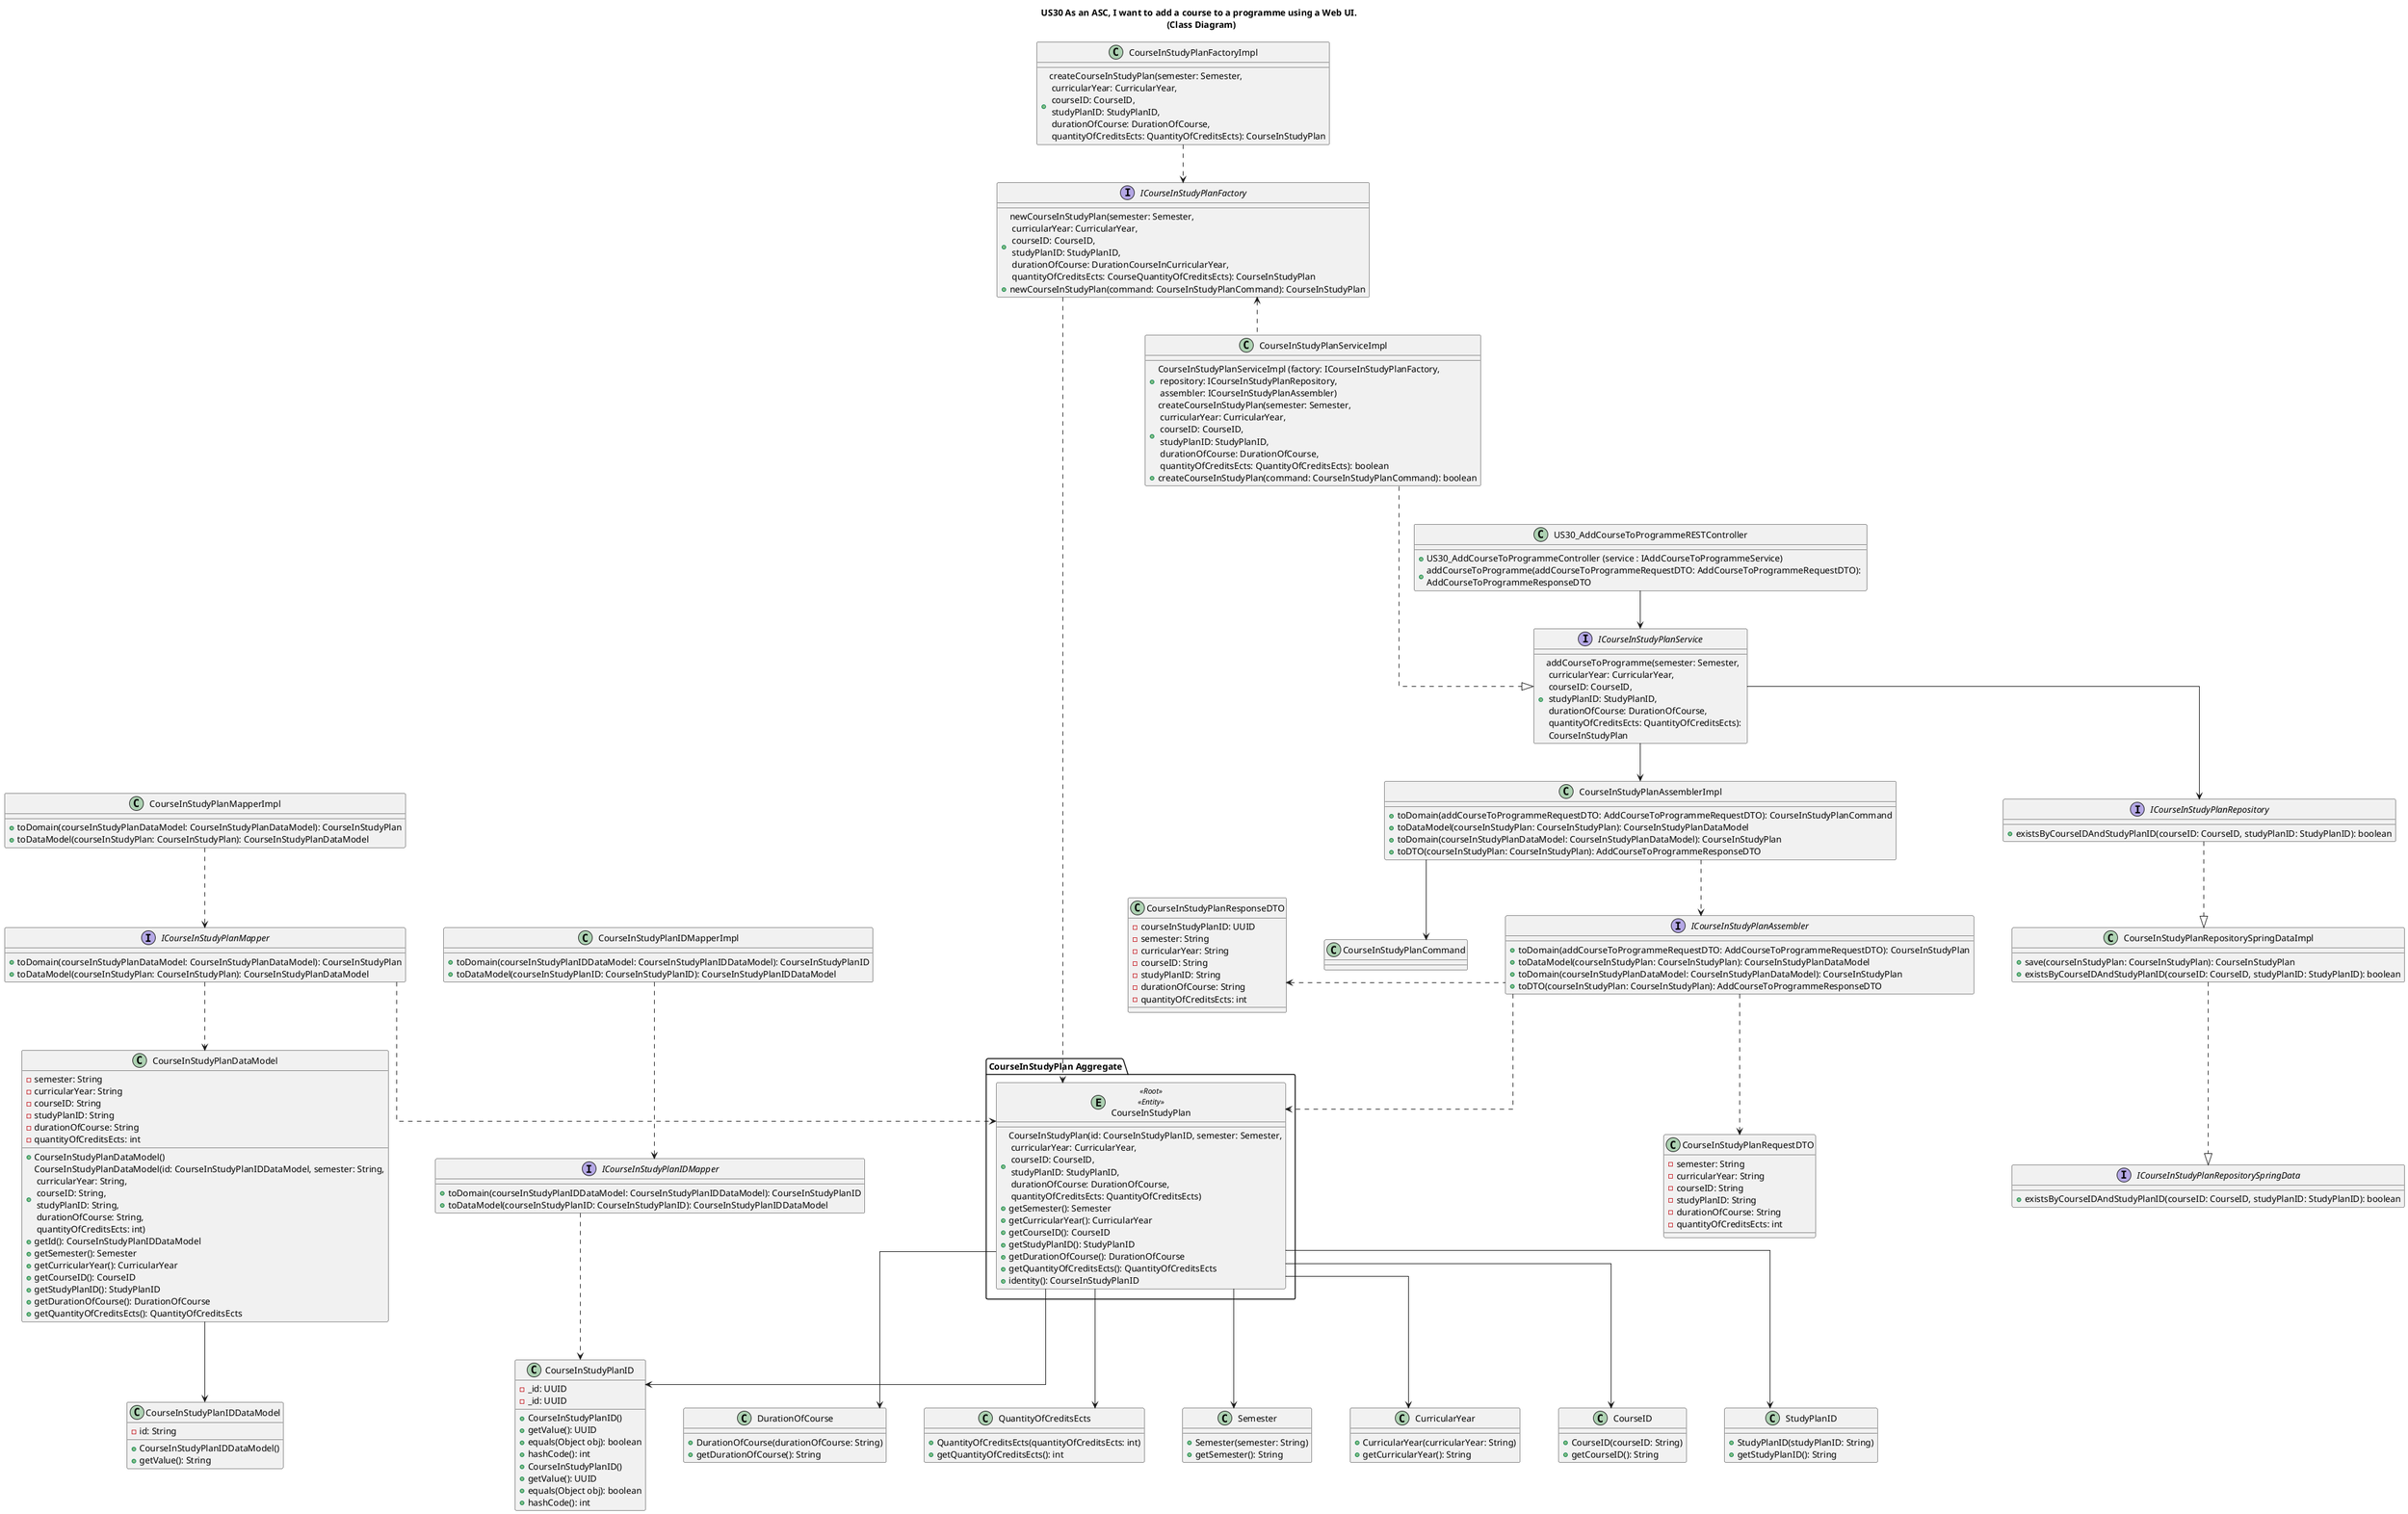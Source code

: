 @startuml
title US30 As an ASC, I want to add a course to a programme using a Web UI. \n (Class Diagram)

skinparam ranksep 60
skinparam nodesep 60
skinparam linetype ortho

' ======= CONTROLLER =======

class US30_AddCourseToProgrammeRESTController {
      + US30_AddCourseToProgrammeController (service : IAddCourseToProgrammeService)
      + addCourseToProgramme(addCourseToProgrammeRequestDTO: AddCourseToProgrammeRequestDTO): \nAddCourseToProgrammeResponseDTO
}

' ======= SERVICE =======

interface ICourseInStudyPlanService {
    + addCourseToProgramme(semester: Semester,\n curricularYear: CurricularYear,\n courseID: CourseID,\n studyPlanID: StudyPlanID,\n durationOfCourse: DurationOfCourse,\n quantityOfCreditsEcts: QuantityOfCreditsEcts): \n CourseInStudyPlan
}

class CourseInStudyPlanServiceImpl {
    + CourseInStudyPlanServiceImpl (factory: ICourseInStudyPlanFactory,\n repository: ICourseInStudyPlanRepository,\n assembler: ICourseInStudyPlanAssembler)
    + createCourseInStudyPlan(semester: Semester,\n curricularYear: CurricularYear,\n courseID: CourseID,\n studyPlanID: StudyPlanID,\n durationOfCourse: DurationOfCourse,\n quantityOfCreditsEcts: QuantityOfCreditsEcts): boolean
    + createCourseInStudyPlan(command: CourseInStudyPlanCommand): boolean
}

' ======= ASSEMBLER =======

class CourseInStudyPlanAssemblerImpl {
    + toDomain(addCourseToProgrammeRequestDTO: AddCourseToProgrammeRequestDTO): CourseInStudyPlanCommand
    + toDataModel(courseInStudyPlan: CourseInStudyPlan): CourseInStudyPlanDataModel
    + toDomain(courseInStudyPlanDataModel: CourseInStudyPlanDataModel): CourseInStudyPlan
    + toDTO(courseInStudyPlan: CourseInStudyPlan): AddCourseToProgrammeResponseDTO
}

interface ICourseInStudyPlanAssembler {
    + toDomain(addCourseToProgrammeRequestDTO: AddCourseToProgrammeRequestDTO): CourseInStudyPlan
    + toDataModel(courseInStudyPlan: CourseInStudyPlan): CourseInStudyPlanDataModel
    + toDomain(courseInStudyPlanDataModel: CourseInStudyPlanDataModel): CourseInStudyPlan
    + toDTO(courseInStudyPlan: CourseInStudyPlan): AddCourseToProgrammeResponseDTO
}

class CourseInStudyPlanRequestDTO {
    - semester: String
    - curricularYear: String
    - courseID: String
    - studyPlanID: String
    - durationOfCourse: String
    - quantityOfCreditsEcts: int
}

class CourseInStudyPlanResponseDTO {
    - courseInStudyPlanID: UUID
    - semester: String
    - curricularYear: String
    - courseID: String
    - studyPlanID: String
    - durationOfCourse: String
    - quantityOfCreditsEcts: int
}

class CourseInStudyPlanCommand {
}

' ======= MAPPER =======

class CourseInStudyPlanMapperImpl {
    + toDomain(courseInStudyPlanDataModel: CourseInStudyPlanDataModel): CourseInStudyPlan
    + toDataModel(courseInStudyPlan: CourseInStudyPlan): CourseInStudyPlanDataModel
}

interface ICourseInStudyPlanMapper {
    + toDomain(courseInStudyPlanDataModel: CourseInStudyPlanDataModel): CourseInStudyPlan
    + toDataModel(courseInStudyPlan: CourseInStudyPlan): CourseInStudyPlanDataModel
}

interface ICourseInStudyPlanIDMapper {
    + toDomain(courseInStudyPlanIDDataModel: CourseInStudyPlanIDDataModel): CourseInStudyPlanID
    + toDataModel(courseInStudyPlanID: CourseInStudyPlanID): CourseInStudyPlanIDDataModel
}

class CourseInStudyPlanIDMapperImpl {
    + toDomain(courseInStudyPlanIDDataModel: CourseInStudyPlanIDDataModel): CourseInStudyPlanID
    + toDataModel(courseInStudyPlanID: CourseInStudyPlanID): CourseInStudyPlanIDDataModel
}

' ======= REPOSITORY =======

interface ICourseInStudyPlanRepository {
      + existsByCourseIDAndStudyPlanID(courseID: CourseID, studyPlanID: StudyPlanID): boolean
}

class CourseInStudyPlanRepositorySpringDataImpl  {
   + save(courseInStudyPlan: CourseInStudyPlan): CourseInStudyPlan
   + existsByCourseIDAndStudyPlanID(courseID: CourseID, studyPlanID: StudyPlanID): boolean
}

interface ICourseInStudyPlanRepositorySpringData {
      + existsByCourseIDAndStudyPlanID(courseID: CourseID, studyPlanID: StudyPlanID): boolean
}

' ======= FACTORY =======

interface ICourseInStudyPlanFactory	{
  + newCourseInStudyPlan(semester: Semester,\n curricularYear: CurricularYear,\n courseID: CourseID,\n studyPlanID: StudyPlanID,\n durationOfCourse: DurationCourseInCurricularYear,\n quantityOfCreditsEcts: CourseQuantityOfCreditsEcts): CourseInStudyPlan
  + newCourseInStudyPlan(command: CourseInStudyPlanCommand): CourseInStudyPlan
}

class CourseInStudyPlanFactoryImpl {
  + createCourseInStudyPlan(semester: Semester,\n curricularYear: CurricularYear,\n courseID: CourseID,\n studyPlanID: StudyPlanID,\n durationOfCourse: DurationOfCourse,\n quantityOfCreditsEcts: QuantityOfCreditsEcts): CourseInStudyPlan
}

' ======= AGGREGATE =======

package "CourseInStudyPlan Aggregate"  {
    Entity CourseInStudyPlan <<Root>> <<Entity>> {
      + CourseInStudyPlan(id: CourseInStudyPlanID, semester: Semester,\n curricularYear: CurricularYear,\n courseID: CourseID,\n studyPlanID: StudyPlanID,\n durationOfCourse: DurationOfCourse,\n quantityOfCreditsEcts: QuantityOfCreditsEcts)
      + getSemester(): Semester
      + getCurricularYear(): CurricularYear
      + getCourseID(): CourseID
      + getStudyPlanID(): StudyPlanID
      + getDurationOfCourse(): DurationOfCourse
      + getQuantityOfCreditsEcts(): QuantityOfCreditsEcts
      + identity(): CourseInStudyPlanID
    }
}

' ======= VALUE OBJECTS =======

class CourseInStudyPlanID {
      - _id: UUID
      + CourseInStudyPlanID()
      + getValue(): UUID
      + equals(Object obj): boolean
      + hashCode(): int
    }

class Semester {
      + Semester(semester: String)
      + getSemester(): String
    }

class CurricularYear {
      + CurricularYear(curricularYear: String)
      + getCurricularYear(): String
    }

class CourseID {
      + CourseID(courseID: String)
      + getCourseID(): String
    }

class StudyPlanID {
      + StudyPlanID(studyPlanID: String)
      + getStudyPlanID(): String
    }

class DurationOfCourse {
      + DurationOfCourse(durationOfCourse: String)
      + getDurationOfCourse(): String
    }

class QuantityOfCreditsEcts {
      + QuantityOfCreditsEcts(quantityOfCreditsEcts: int)
      + getQuantityOfCreditsEcts(): int
    }

class CourseInStudyPlanID {
       - _id: UUID
       + CourseInStudyPlanID()
       + getValue(): UUID
       + equals(Object obj): boolean
       + hashCode(): int
    }

' ======= DATAMODEL =======

    class CourseInStudyPlanDataModel {
       - semester: String
       - curricularYear: String
       - courseID: String
       - studyPlanID: String
       - durationOfCourse: String
       - quantityOfCreditsEcts: int
       + CourseInStudyPlanDataModel()
       + CourseInStudyPlanDataModel(id: CourseInStudyPlanIDDataModel, semester: String,\n curricularYear: String,\n courseID: String,\n studyPlanID: String,\n durationOfCourse: String,\n quantityOfCreditsEcts: int)
       + getId(): CourseInStudyPlanIDDataModel
       + getSemester(): Semester
       + getCurricularYear(): CurricularYear
       + getCourseID(): CourseID
       + getStudyPlanID(): StudyPlanID
       + getDurationOfCourse(): DurationOfCourse
       + getQuantityOfCreditsEcts(): QuantityOfCreditsEcts
    }

class CourseInStudyPlanIDDataModel {
    - id: String
    + CourseInStudyPlanIDDataModel()
    + getValue(): String
}

' ======= NAVIGABILITY =======

' ======= CourseInStudyPlanAggregate =======
CourseInStudyPlan -down-> CourseInStudyPlanID
CourseInStudyPlan -down-> Semester
CourseInStudyPlan -down-> CurricularYear
CourseInStudyPlan -down-> CourseID
CourseInStudyPlan -down-> StudyPlanID
CourseInStudyPlan -down-> DurationOfCourse
CourseInStudyPlan -down-> QuantityOfCreditsEcts

' ======= US30_AddCourseToProgrammeRESTController =======

US30_AddCourseToProgrammeRESTController -down-> ICourseInStudyPlanService

' ======= Assembler =======
CourseInStudyPlanAssemblerImpl ..> ICourseInStudyPlanAssembler
ICourseInStudyPlanAssembler ..> CourseInStudyPlanRequestDTO
ICourseInStudyPlanAssembler .left.> CourseInStudyPlanResponseDTO
ICourseInStudyPlanAssembler ..> CourseInStudyPlan
CourseInStudyPlanAssemblerImpl --> CourseInStudyPlanCommand

' ======= Factory =======
CourseInStudyPlanFactoryImpl .down.> ICourseInStudyPlanFactory
CourseInStudyPlanServiceImpl .up.> ICourseInStudyPlanFactory
ICourseInStudyPlanFactory ..> CourseInStudyPlan

' ======= Service =======
CourseInStudyPlanServiceImpl ...|> ICourseInStudyPlanService
ICourseInStudyPlanService -down-> ICourseInStudyPlanRepository
ICourseInStudyPlanService --> CourseInStudyPlanAssemblerImpl

' ======= Mapper =======
CourseInStudyPlanMapperImpl ..> ICourseInStudyPlanMapper
ICourseInStudyPlanMapper ..> CourseInStudyPlan
ICourseInStudyPlanMapper ..> CourseInStudyPlanDataModel
CourseInStudyPlanIDMapperImpl ..> ICourseInStudyPlanIDMapper
ICourseInStudyPlanIDMapper ..> CourseInStudyPlanID

' ======= DataModel =======
CourseInStudyPlanDataModel --> CourseInStudyPlanIDDataModel

' ======= Repository =======
ICourseInStudyPlanRepository .down.|> CourseInStudyPlanRepositorySpringDataImpl
CourseInStudyPlanRepositorySpringDataImpl .down.|> ICourseInStudyPlanRepositorySpringData


@enduml